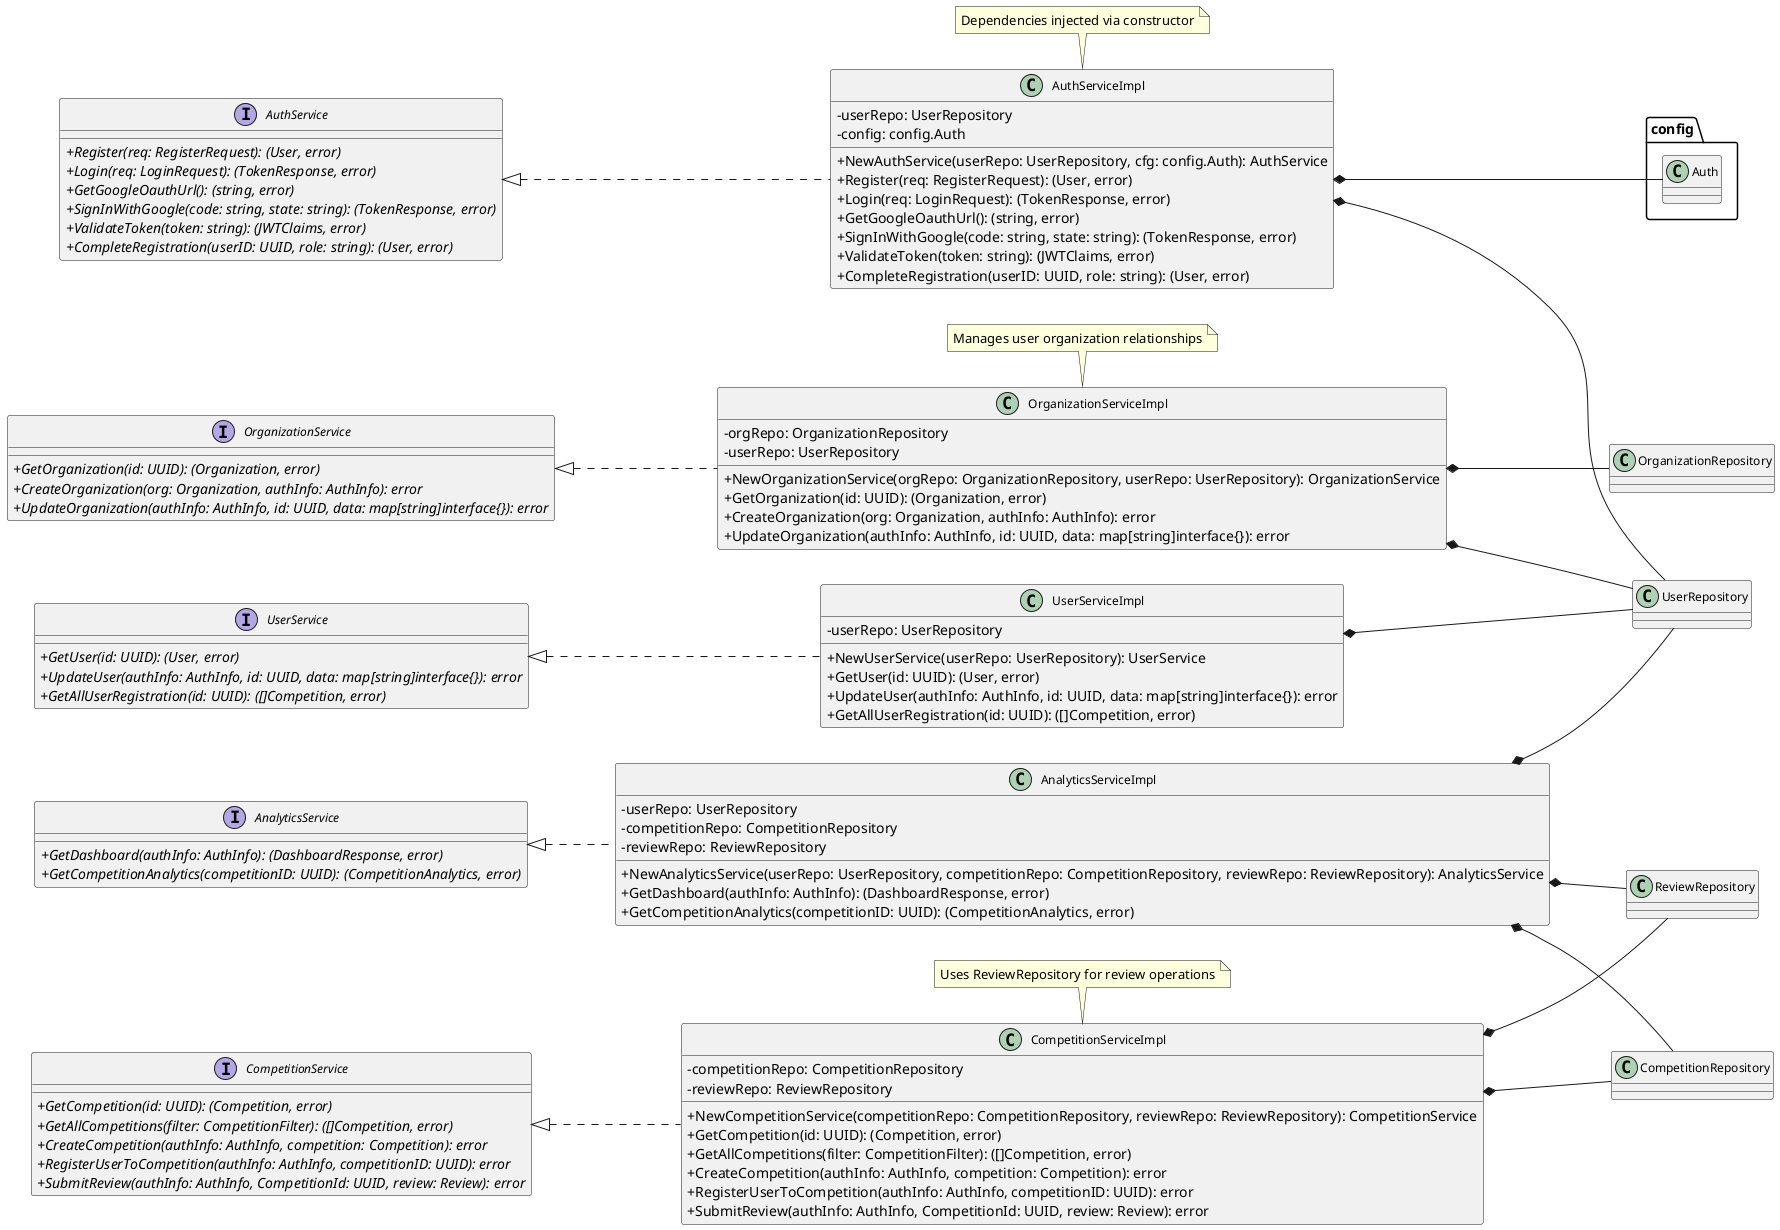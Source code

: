 @startuml
skinparam classFontSize 12
skinparam classAttributeIconSize 0
left to right direction

' ********** AUTH SERVICE **********
interface AuthService {
  + {abstract} Register(req: RegisterRequest): (User, error)
  + {abstract} Login(req: LoginRequest): (TokenResponse, error)
  + {abstract} GetGoogleOauthUrl(): (string, error)
  + {abstract} SignInWithGoogle(code: string, state: string): (TokenResponse, error)
  + {abstract} ValidateToken(token: string): (JWTClaims, error)
  + {abstract} CompleteRegistration(userID: UUID, role: string): (User, error)
}

class AuthServiceImpl {
  - userRepo: UserRepository
  - config: config.Auth
  + NewAuthService(userRepo: UserRepository, cfg: config.Auth): AuthService
  + Register(req: RegisterRequest): (User, error)
  + Login(req: LoginRequest): (TokenResponse, error)
  + GetGoogleOauthUrl(): (string, error)
  + SignInWithGoogle(code: string, state: string): (TokenResponse, error)
  + ValidateToken(token: string): (JWTClaims, error)
  + CompleteRegistration(userID: UUID, role: string): (User, error)
}

AuthServiceImpl .up.|> AuthService
AuthServiceImpl *-- UserRepository
AuthServiceImpl *-- config.Auth

' ********** COMPETITION SERVICE **********  
interface CompetitionService {
  + {abstract} GetCompetition(id: UUID): (Competition, error)
  + {abstract} GetAllCompetitions(filter: CompetitionFilter): ([]Competition, error)
  + {abstract} CreateCompetition(authInfo: AuthInfo, competition: Competition): error
  + {abstract} RegisterUserToCompetition(authInfo: AuthInfo, competitionID: UUID): error
  + {abstract} SubmitReview(authInfo: AuthInfo, CompetitionId: UUID, review: Review): error
}

class CompetitionServiceImpl {
  - competitionRepo: CompetitionRepository
  - reviewRepo: ReviewRepository
  + NewCompetitionService(competitionRepo: CompetitionRepository, reviewRepo: ReviewRepository): CompetitionService
  + GetCompetition(id: UUID): (Competition, error)
  + GetAllCompetitions(filter: CompetitionFilter): ([]Competition, error)
  + CreateCompetition(authInfo: AuthInfo, competition: Competition): error
  + RegisterUserToCompetition(authInfo: AuthInfo, competitionID: UUID): error
  + SubmitReview(authInfo: AuthInfo, CompetitionId: UUID, review: Review): error
}

CompetitionServiceImpl .up.|> CompetitionService
CompetitionServiceImpl *-- CompetitionRepository
CompetitionServiceImpl *-- ReviewRepository

' ********** ORGANIZATION SERVICE **********
interface OrganizationService {
  + {abstract} GetOrganization(id: UUID): (Organization, error)
  + {abstract} CreateOrganization(org: Organization, authInfo: AuthInfo): error
  + {abstract} UpdateOrganization(authInfo: AuthInfo, id: UUID, data: map[string]interface{}): error
}

class OrganizationServiceImpl {
  - orgRepo: OrganizationRepository
  - userRepo: UserRepository
  + NewOrganizationService(orgRepo: OrganizationRepository, userRepo: UserRepository): OrganizationService
  + GetOrganization(id: UUID): (Organization, error)
  + CreateOrganization(org: Organization, authInfo: AuthInfo): error
  + UpdateOrganization(authInfo: AuthInfo, id: UUID, data: map[string]interface{}): error
}

OrganizationServiceImpl .up.|> OrganizationService
OrganizationServiceImpl *-- OrganizationRepository
OrganizationServiceImpl *-- UserRepository

' ********** USER SERVICE **********
interface UserService {
  + {abstract} GetUser(id: UUID): (User, error)
  + {abstract} UpdateUser(authInfo: AuthInfo, id: UUID, data: map[string]interface{}): error
  + {abstract} GetAllUserRegistration(id: UUID): ([]Competition, error)
}

class UserServiceImpl {
  - userRepo: UserRepository
  + NewUserService(userRepo: UserRepository): UserService
  + GetUser(id: UUID): (User, error)
  + UpdateUser(authInfo: AuthInfo, id: UUID, data: map[string]interface{}): error
  + GetAllUserRegistration(id: UUID): ([]Competition, error)
}

UserServiceImpl .up.|> UserService
UserServiceImpl *-- UserRepository

' ********** ANALYTICS SERVICE **********
interface AnalyticsService {
  + {abstract} GetDashboard(authInfo: AuthInfo): (DashboardResponse, error)
  + {abstract} GetCompetitionAnalytics(competitionID: UUID): (CompetitionAnalytics, error)
}

class AnalyticsServiceImpl {
  - userRepo: UserRepository
  - competitionRepo: CompetitionRepository
  - reviewRepo: ReviewRepository
  + NewAnalyticsService(userRepo: UserRepository, competitionRepo: CompetitionRepository, reviewRepo: ReviewRepository): AnalyticsService
  + GetDashboard(authInfo: AuthInfo): (DashboardResponse, error)
  + GetCompetitionAnalytics(competitionID: UUID): (CompetitionAnalytics, error)
}

AnalyticsServiceImpl .up.|> AnalyticsService
AnalyticsServiceImpl *-- UserRepository
AnalyticsServiceImpl *-- CompetitionRepository
AnalyticsServiceImpl *-- ReviewRepository

' ********** SERVICE RELATIONSHIPS **********
note top of AuthServiceImpl
Dependencies injected via constructor
end note

note top of CompetitionServiceImpl
Uses ReviewRepository for review operations
end note

note top of OrganizationServiceImpl
Manages user organization relationships
end note
@enduml
